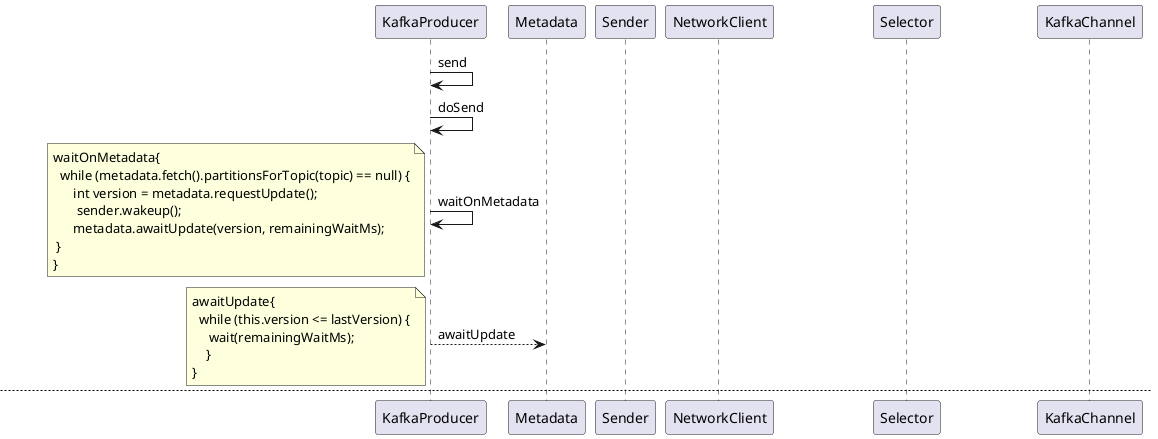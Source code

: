 @startuml
KafkaProducer -> KafkaProducer: send
KafkaProducer -> KafkaProducer: doSend
KafkaProducer -> KafkaProducer: waitOnMetadata
note left: waitOnMetadata{ \n  while (metadata.fetch().partitionsForTopic(topic) == null) {\n      int version = metadata.requestUpdate();\n       sender.wakeup();\n      metadata.awaitUpdate(version, remainingWaitMs);\n }\n}

KafkaProducer --> Metadata: awaitUpdate
note left:awaitUpdate{\n  while (this.version <= lastVersion) {\n     wait(remainingWaitMs);\n    }\n}

newpage

Sender -> Sender: run
note left: while (running){\n    run(time.milliseconds());\n}
Sender -> NetworkClient: poll
NetworkClient -> NetworkClient: ①maybeUpdate
note left: 根据是否强制更新以及是否到达更新周期判断更新与否
NetworkClient -> NetworkClient: doSend
note left:将request存入NetworkClient#inFlightRequests队列\n其表示已发送但还未收到返回的请求，从队头入队


NetworkClient -> Selector: send
Selector -> KafkaChannel: send
note left:channel.setSend(send)
KafkaChannel -> KafkaChannel: setSend
note left: 给send属性赋值，并且在selector上注册channel的写事件

NetworkClient -> Selector: ②poll
note left:poll{\n   select(timeout);\n  pollSelectionKeys();\n  addToCompletedReceives();\n}

Selector -> Selector : ①select
Selector -> Selector: ②pollSelectionKeys
Selector -> KafkaChannel: read
note left:while((networkReceive = channel.read()) != null){\n   addToStagedReceives(channel, networkReceive);\n}
Selector -> Selector: addToStagedReceives
note left : 将networkReceive存入Map<KafkaChannel, Deque<NetworkReceive>> stagedReceives

Selector -> KafkaChannel: write
note left #lightcyan: send.writeTo(transportLayer)，send发送后存入List<Send> completedSends


Selector -> Selector: ③addToCompletedReceives
note left #lightcyan:将stagedReceives队列头结点取出放入List<NetworkReceive> completedReceives

NetworkClient -> NetworkClient: ③handleCompletedSends
note left: 如果selector#completedSends队列中最新请求的request不需要返回，则将其从NetworkClient#inFlightRequests移除

NetworkClient -> NetworkClient: ④handleCompletedReceives
note left #aqua: 遍历selector#completedReceives队列，取出NetworkClient#inFlightRequests最尾部的请求，\n根据其apiKey解析出selector#completedReceives队列中networkRreceive中的有效信息，\n将返回信息更新到NetworkClient#metadata对象中\n注意：单个channel下的各种队列都是有线性关系的，\n如NetworkClient#inFlightRequests中最早发出的请求，也会优先得到返回并存入completedReceive队列

@enduml

